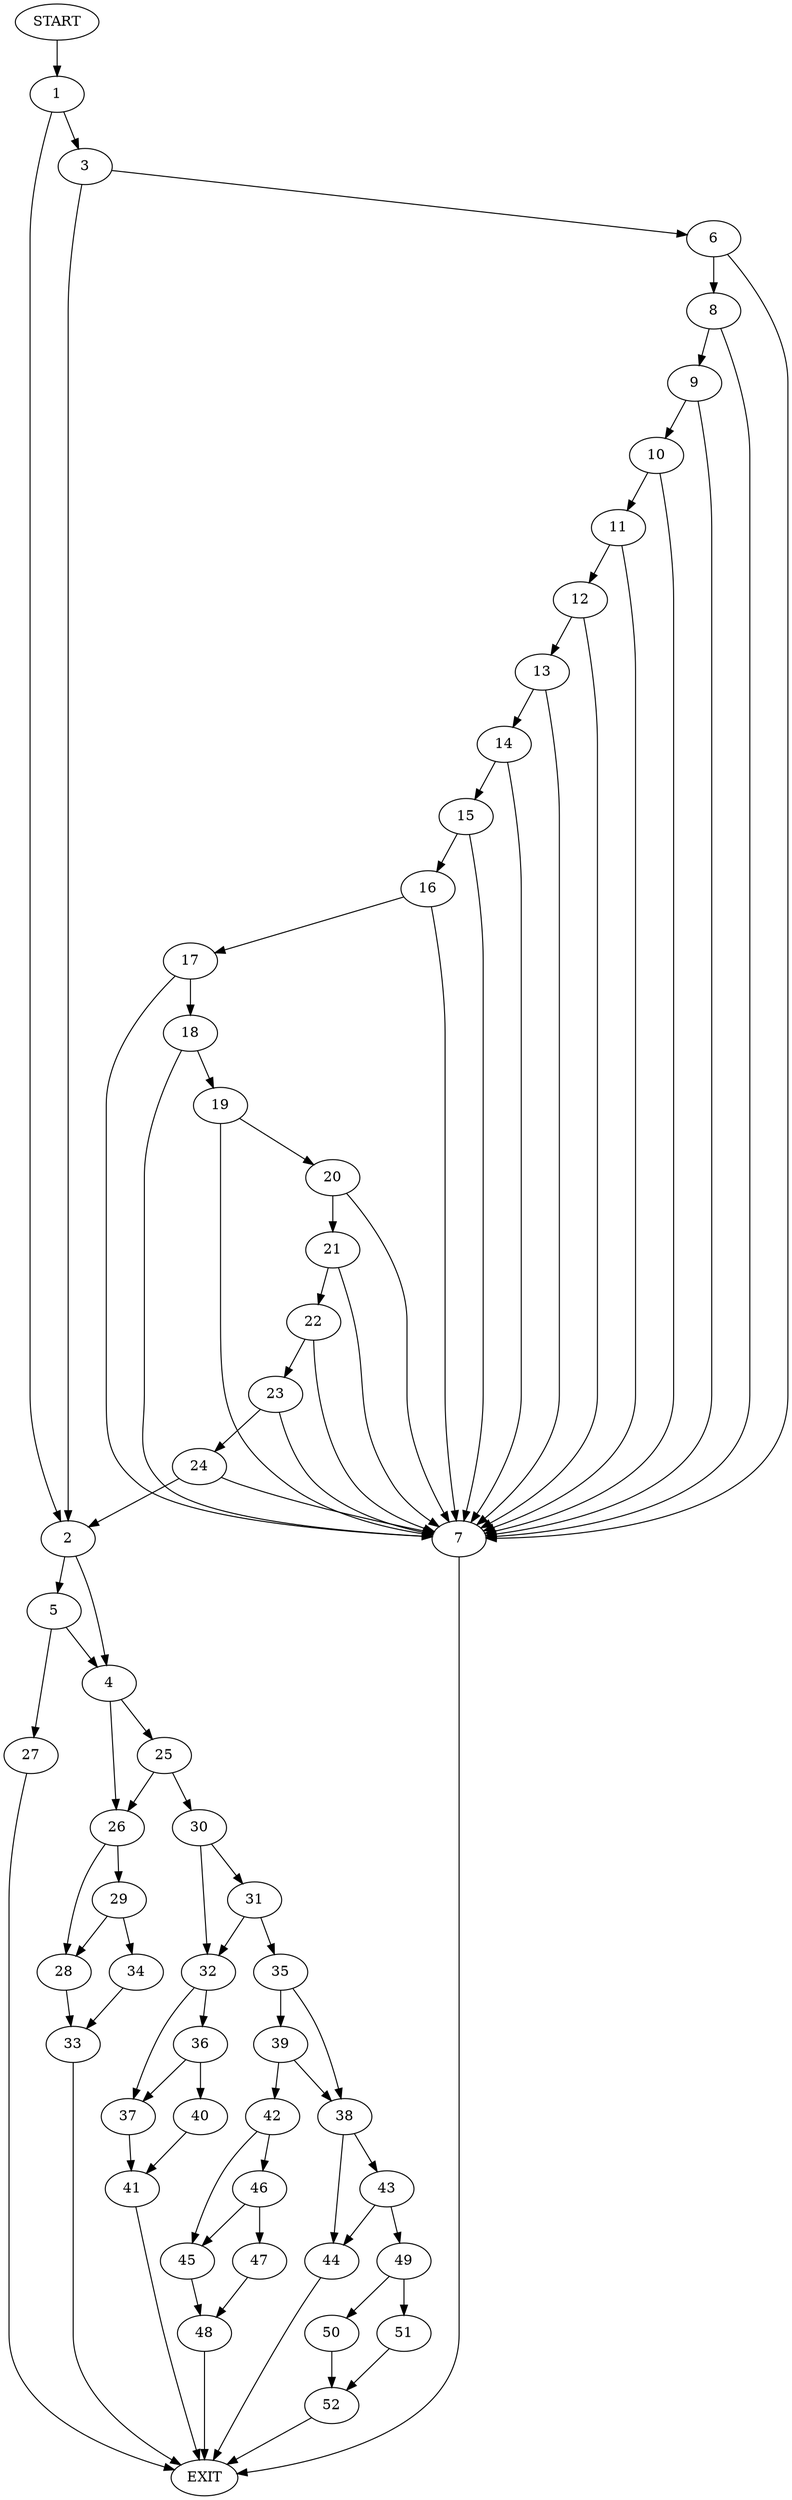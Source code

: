 digraph {
0 [label="START"]
53 [label="EXIT"]
0 -> 1
1 -> 2
1 -> 3
2 -> 4
2 -> 5
3 -> 6
3 -> 2
6 -> 7
6 -> 8
8 -> 7
8 -> 9
7 -> 53
9 -> 7
9 -> 10
10 -> 7
10 -> 11
11 -> 7
11 -> 12
12 -> 7
12 -> 13
13 -> 7
13 -> 14
14 -> 7
14 -> 15
15 -> 7
15 -> 16
16 -> 7
16 -> 17
17 -> 7
17 -> 18
18 -> 7
18 -> 19
19 -> 7
19 -> 20
20 -> 7
20 -> 21
21 -> 7
21 -> 22
22 -> 7
22 -> 23
23 -> 7
23 -> 24
24 -> 7
24 -> 2
4 -> 25
4 -> 26
5 -> 4
5 -> 27
27 -> 53
26 -> 28
26 -> 29
25 -> 30
25 -> 26
30 -> 31
30 -> 32
28 -> 33
29 -> 28
29 -> 34
34 -> 33
33 -> 53
31 -> 35
31 -> 32
32 -> 36
32 -> 37
35 -> 38
35 -> 39
36 -> 40
36 -> 37
37 -> 41
40 -> 41
41 -> 53
39 -> 38
39 -> 42
38 -> 43
38 -> 44
42 -> 45
42 -> 46
46 -> 45
46 -> 47
45 -> 48
47 -> 48
48 -> 53
43 -> 49
43 -> 44
44 -> 53
49 -> 50
49 -> 51
50 -> 52
51 -> 52
52 -> 53
}
